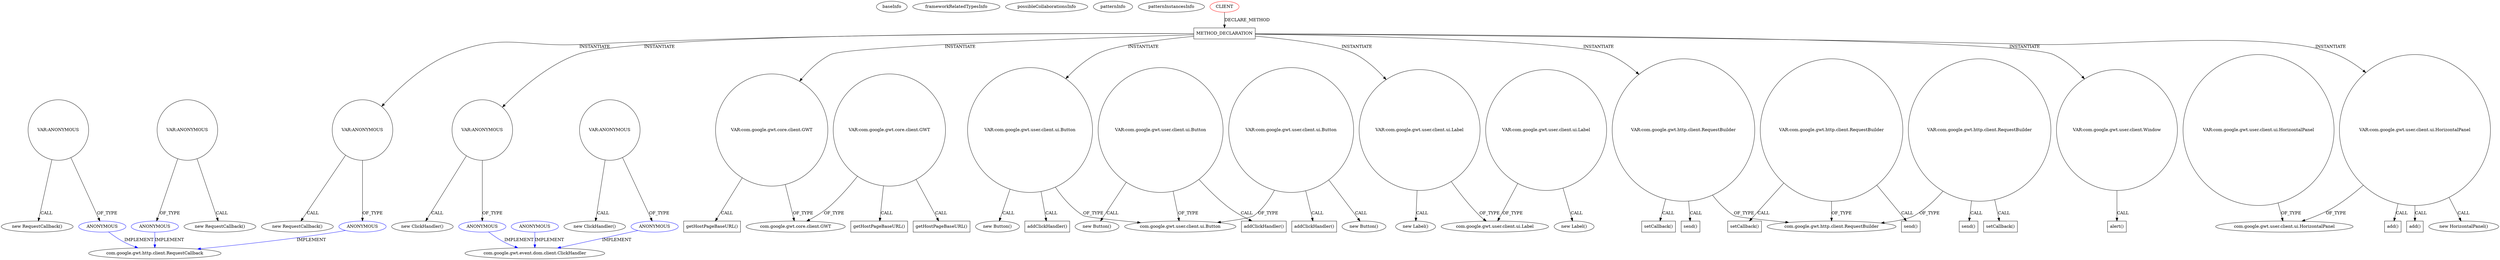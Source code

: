 digraph {
baseInfo[graphId=295,category="pattern",isAnonymous=false,possibleRelation=false]
frameworkRelatedTypesInfo[]
possibleCollaborationsInfo[]
patternInfo[frequency=2.0,patternRootClient=0]
patternInstancesInfo[0="12010994-GLI-TP1~/12010994-GLI-TP1/GLI-TP1-master/src/main/java/fr/istic/m2gl/gli/client/gli.java~gli~1",1="12010994-GLI-TP1~/12010994-GLI-TP1/GLI-TP1-master/src/main/java/fr/istic/m2gl/gli/client/TableWidget.java~TableWidget~8"]
62[label="com.google.gwt.http.client.RequestCallback",vertexType="FRAMEWORK_INTERFACE_TYPE",isFrameworkType=false]
177[label="ANONYMOUS",vertexType="REFERENCE_ANONYMOUS_DECLARATION",isFrameworkType=false,color=blue]
311[label="ANONYMOUS",vertexType="REFERENCE_ANONYMOUS_DECLARATION",isFrameworkType=false,color=blue]
244[label="ANONYMOUS",vertexType="REFERENCE_ANONYMOUS_DECLARATION",isFrameworkType=false,color=blue]
243[label="VAR:ANONYMOUS",vertexType="VARIABLE_EXPRESION",isFrameworkType=false,shape=circle]
242[label="new RequestCallback()",vertexType="CONSTRUCTOR_CALL",isFrameworkType=false]
176[label="VAR:ANONYMOUS",vertexType="VARIABLE_EXPRESION",isFrameworkType=false,shape=circle]
175[label="new RequestCallback()",vertexType="CONSTRUCTOR_CALL",isFrameworkType=false]
310[label="VAR:ANONYMOUS",vertexType="VARIABLE_EXPRESION",isFrameworkType=false,shape=circle]
309[label="new RequestCallback()",vertexType="CONSTRUCTOR_CALL",isFrameworkType=false]
190[label="METHOD_DECLARATION",vertexType="CLIENT_METHOD_DECLARATION",isFrameworkType=false,shape=box]
0[label="CLIENT",vertexType="ROOT_CLIENT_CLASS_DECLARATION",isFrameworkType=false,color=red]
219[label="VAR:ANONYMOUS",vertexType="VARIABLE_EXPRESION",isFrameworkType=false,shape=circle]
220[label="ANONYMOUS",vertexType="REFERENCE_ANONYMOUS_DECLARATION",isFrameworkType=false,color=blue]
152[label="com.google.gwt.event.dom.client.ClickHandler",vertexType="FRAMEWORK_INTERFACE_TYPE",isFrameworkType=false]
297[label="ANONYMOUS",vertexType="REFERENCE_ANONYMOUS_DECLARATION",isFrameworkType=false,color=blue]
230[label="ANONYMOUS",vertexType="REFERENCE_ANONYMOUS_DECLARATION",isFrameworkType=false,color=blue]
296[label="VAR:ANONYMOUS",vertexType="VARIABLE_EXPRESION",isFrameworkType=false,shape=circle]
235[label="VAR:com.google.gwt.core.client.GWT",vertexType="VARIABLE_EXPRESION",isFrameworkType=false,shape=circle]
236[label="getHostPageBaseURL()",vertexType="INSIDE_CALL",isFrameworkType=false,shape=box]
196[label="VAR:com.google.gwt.user.client.ui.Button",vertexType="VARIABLE_EXPRESION",isFrameworkType=false,shape=circle]
217[label="addClickHandler()",vertexType="INSIDE_CALL",isFrameworkType=false,shape=box]
218[label="new ClickHandler()",vertexType="CONSTRUCTOR_CALL",isFrameworkType=false]
295[label="new ClickHandler()",vertexType="CONSTRUCTOR_CALL",isFrameworkType=false]
56[label="com.google.gwt.core.client.GWT",vertexType="FRAMEWORK_CLASS_TYPE",isFrameworkType=false]
54[label="VAR:com.google.gwt.core.client.GWT",vertexType="VARIABLE_EXPRESION",isFrameworkType=false,shape=circle]
55[label="getHostPageBaseURL()",vertexType="INSIDE_CALL",isFrameworkType=false,shape=box]
86[label="getHostPageBaseURL()",vertexType="INSIDE_CALL",isFrameworkType=false,shape=box]
195[label="new Button()",vertexType="CONSTRUCTOR_CALL",isFrameworkType=false]
205[label="VAR:com.google.gwt.user.client.ui.Label",vertexType="VARIABLE_EXPRESION",isFrameworkType=false,shape=circle]
204[label="new Label()",vertexType="CONSTRUCTOR_CALL",isFrameworkType=false]
70[label="com.google.gwt.user.client.ui.Label",vertexType="FRAMEWORK_CLASS_TYPE",isFrameworkType=false]
101[label="VAR:com.google.gwt.user.client.ui.Label",vertexType="VARIABLE_EXPRESION",isFrameworkType=false,shape=circle]
100[label="new Label()",vertexType="CONSTRUCTOR_CALL",isFrameworkType=false]
128[label="com.google.gwt.user.client.ui.Button",vertexType="FRAMEWORK_CLASS_TYPE",isFrameworkType=false]
263[label="VAR:com.google.gwt.user.client.ui.Button",vertexType="VARIABLE_EXPRESION",isFrameworkType=false,shape=circle]
284[label="addClickHandler()",vertexType="INSIDE_CALL",isFrameworkType=false,shape=box]
266[label="VAR:com.google.gwt.user.client.ui.Button",vertexType="VARIABLE_EXPRESION",isFrameworkType=false,shape=circle]
294[label="addClickHandler()",vertexType="INSIDE_CALL",isFrameworkType=false,shape=box]
262[label="new Button()",vertexType="CONSTRUCTOR_CALL",isFrameworkType=false]
265[label="new Button()",vertexType="CONSTRUCTOR_CALL",isFrameworkType=false]
233[label="VAR:com.google.gwt.http.client.RequestBuilder",vertexType="VARIABLE_EXPRESION",isFrameworkType=false,shape=circle]
250[label="send()",vertexType="INSIDE_CALL",isFrameworkType=false,shape=box]
241[label="setCallback()",vertexType="INSIDE_CALL",isFrameworkType=false,shape=box]
53[label="com.google.gwt.http.client.RequestBuilder",vertexType="FRAMEWORK_CLASS_TYPE",isFrameworkType=false]
83[label="VAR:com.google.gwt.http.client.RequestBuilder",vertexType="VARIABLE_EXPRESION",isFrameworkType=false,shape=circle]
110[label="send()",vertexType="INSIDE_CALL",isFrameworkType=false,shape=box]
88[label="setCallback()",vertexType="INSIDE_CALL",isFrameworkType=false,shape=box]
52[label="VAR:com.google.gwt.http.client.RequestBuilder",vertexType="VARIABLE_EXPRESION",isFrameworkType=false,shape=circle]
75[label="send()",vertexType="INSIDE_CALL",isFrameworkType=false,shape=box]
58[label="setCallback()",vertexType="INSIDE_CALL",isFrameworkType=false,shape=box]
246[label="VAR:com.google.gwt.user.client.Window",vertexType="VARIABLE_EXPRESION",isFrameworkType=false,shape=circle]
247[label="alert()",vertexType="INSIDE_CALL",isFrameworkType=false,shape=box]
202[label="VAR:com.google.gwt.user.client.ui.HorizontalPanel",vertexType="VARIABLE_EXPRESION",isFrameworkType=false,shape=circle]
97[label="com.google.gwt.user.client.ui.HorizontalPanel",vertexType="FRAMEWORK_CLASS_TYPE",isFrameworkType=false]
213[label="add()",vertexType="INSIDE_CALL",isFrameworkType=false,shape=box]
211[label="add()",vertexType="INSIDE_CALL",isFrameworkType=false,shape=box]
201[label="new HorizontalPanel()",vertexType="CONSTRUCTOR_CALL",isFrameworkType=false]
124[label="VAR:com.google.gwt.user.client.ui.HorizontalPanel",vertexType="VARIABLE_EXPRESION",isFrameworkType=false,shape=circle]
230->152[label="IMPLEMENT",color=blue]
235->236[label="CALL"]
190->233[label="INSTANTIATE"]
202->97[label="OF_TYPE"]
190->243[label="INSTANTIATE"]
83->88[label="CALL"]
176->177[label="OF_TYPE"]
190->202[label="INSTANTIATE"]
202->201[label="CALL"]
190->246[label="INSTANTIATE"]
220->152[label="IMPLEMENT",color=blue]
233->53[label="OF_TYPE"]
54->86[label="CALL"]
263->284[label="CALL"]
196->217[label="CALL"]
52->75[label="CALL"]
52->53[label="OF_TYPE"]
266->265[label="CALL"]
190->219[label="INSTANTIATE"]
310->311[label="OF_TYPE"]
219->220[label="OF_TYPE"]
296->297[label="OF_TYPE"]
244->62[label="IMPLEMENT",color=blue]
0->190[label="DECLARE_METHOD"]
205->204[label="CALL"]
310->309[label="CALL"]
101->70[label="OF_TYPE"]
176->175[label="CALL"]
196->128[label="OF_TYPE"]
233->241[label="CALL"]
202->213[label="CALL"]
219->218[label="CALL"]
266->294[label="CALL"]
266->128[label="OF_TYPE"]
83->110[label="CALL"]
190->205[label="INSTANTIATE"]
246->247[label="CALL"]
243->242[label="CALL"]
83->53[label="OF_TYPE"]
177->62[label="IMPLEMENT",color=blue]
202->211[label="CALL"]
243->244[label="OF_TYPE"]
296->295[label="CALL"]
263->128[label="OF_TYPE"]
190->235[label="INSTANTIATE"]
52->58[label="CALL"]
263->262[label="CALL"]
311->62[label="IMPLEMENT",color=blue]
205->70[label="OF_TYPE"]
233->250[label="CALL"]
54->56[label="OF_TYPE"]
101->100[label="CALL"]
297->152[label="IMPLEMENT",color=blue]
54->55[label="CALL"]
190->196[label="INSTANTIATE"]
235->56[label="OF_TYPE"]
196->195[label="CALL"]
124->97[label="OF_TYPE"]
}
